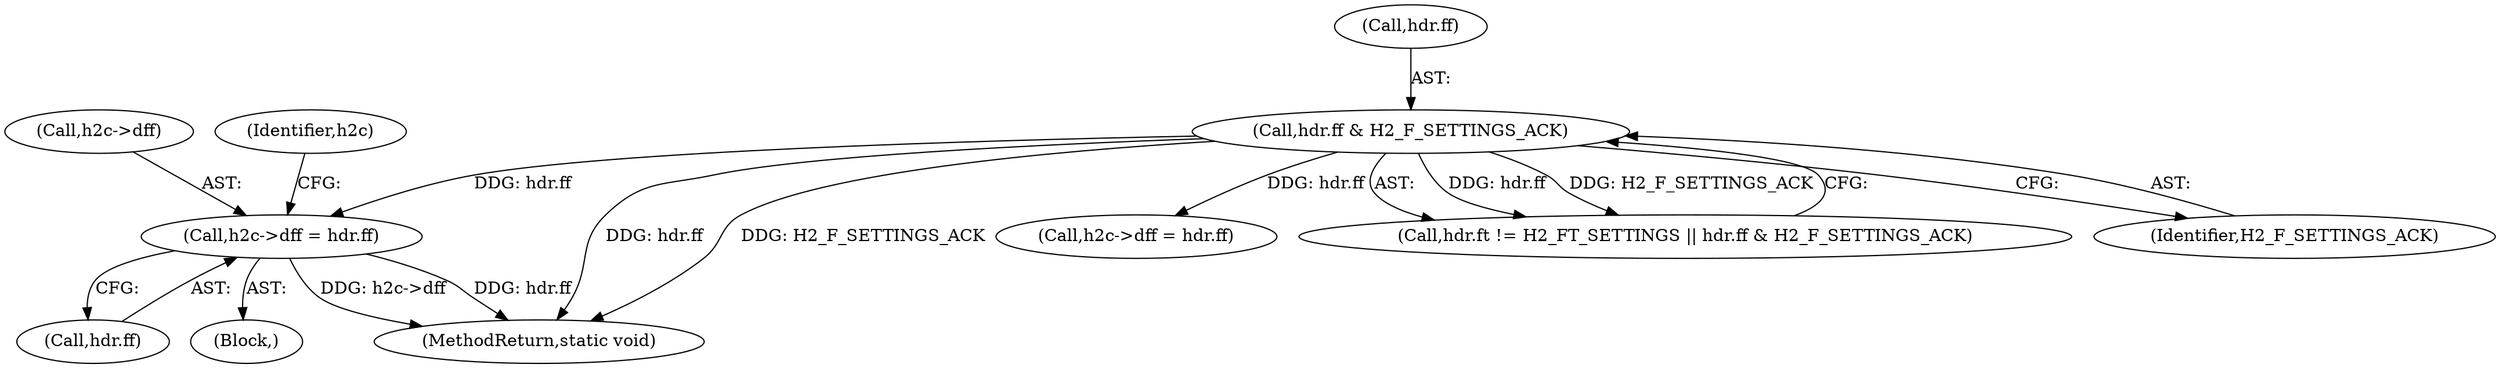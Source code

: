 digraph "0_haproxy_3f0e1ec70173593f4c2b3681b26c04a4ed5fc588@pointer" {
"1000387" [label="(Call,h2c->dff = hdr.ff)"];
"1000218" [label="(Call,hdr.ff & H2_F_SETTINGS_ACK)"];
"1000284" [label="(Call,h2c->dff = hdr.ff)"];
"1000388" [label="(Call,h2c->dff)"];
"1000391" [label="(Call,hdr.ff)"];
"1000396" [label="(Identifier,h2c)"];
"1000325" [label="(Block,)"];
"1000212" [label="(Call,hdr.ft != H2_FT_SETTINGS || hdr.ff & H2_F_SETTINGS_ACK)"];
"1000218" [label="(Call,hdr.ff & H2_F_SETTINGS_ACK)"];
"1000858" [label="(MethodReturn,static void)"];
"1000219" [label="(Call,hdr.ff)"];
"1000222" [label="(Identifier,H2_F_SETTINGS_ACK)"];
"1000387" [label="(Call,h2c->dff = hdr.ff)"];
"1000387" -> "1000325"  [label="AST: "];
"1000387" -> "1000391"  [label="CFG: "];
"1000388" -> "1000387"  [label="AST: "];
"1000391" -> "1000387"  [label="AST: "];
"1000396" -> "1000387"  [label="CFG: "];
"1000387" -> "1000858"  [label="DDG: h2c->dff"];
"1000387" -> "1000858"  [label="DDG: hdr.ff"];
"1000218" -> "1000387"  [label="DDG: hdr.ff"];
"1000218" -> "1000212"  [label="AST: "];
"1000218" -> "1000222"  [label="CFG: "];
"1000219" -> "1000218"  [label="AST: "];
"1000222" -> "1000218"  [label="AST: "];
"1000212" -> "1000218"  [label="CFG: "];
"1000218" -> "1000858"  [label="DDG: hdr.ff"];
"1000218" -> "1000858"  [label="DDG: H2_F_SETTINGS_ACK"];
"1000218" -> "1000212"  [label="DDG: hdr.ff"];
"1000218" -> "1000212"  [label="DDG: H2_F_SETTINGS_ACK"];
"1000218" -> "1000284"  [label="DDG: hdr.ff"];
}
